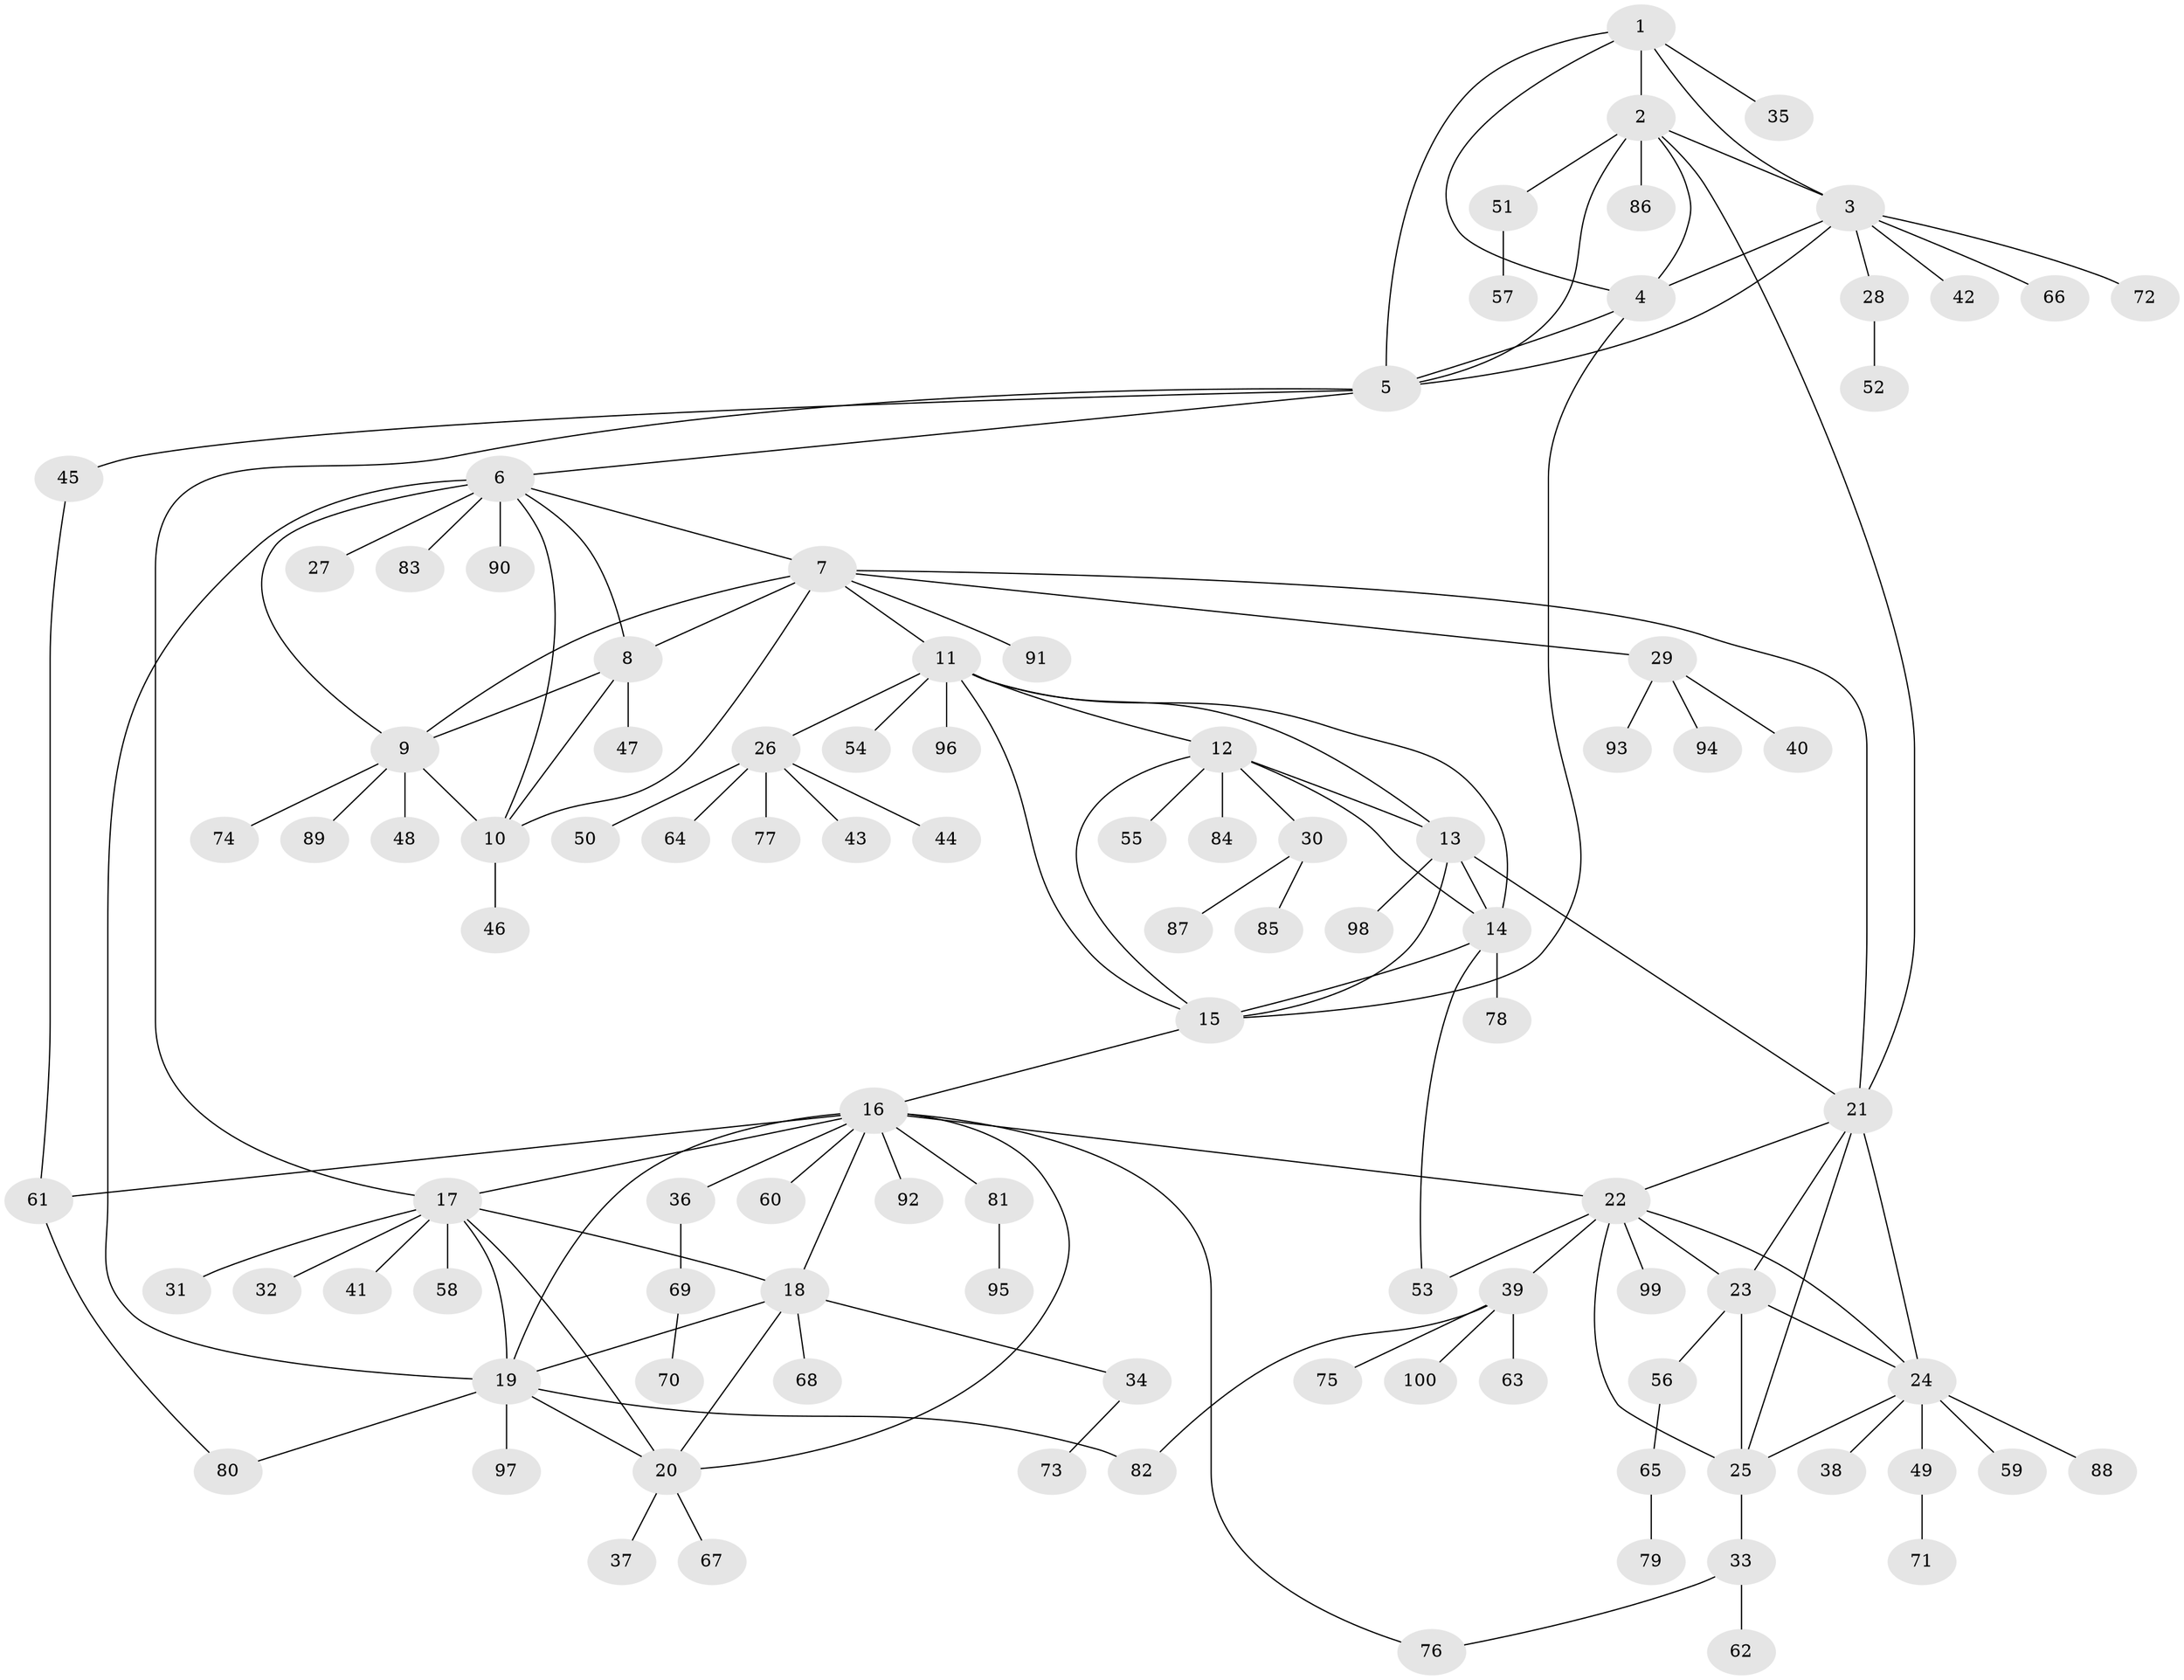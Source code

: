 // coarse degree distribution, {5: 0.0821917808219178, 6: 0.0273972602739726, 12: 0.0136986301369863, 8: 0.0136986301369863, 4: 0.0684931506849315, 10: 0.0136986301369863, 13: 0.0136986301369863, 7: 0.0547945205479452, 1: 0.6027397260273972, 3: 0.0410958904109589, 2: 0.0684931506849315}
// Generated by graph-tools (version 1.1) at 2025/52/02/27/25 19:52:20]
// undirected, 100 vertices, 140 edges
graph export_dot {
graph [start="1"]
  node [color=gray90,style=filled];
  1;
  2;
  3;
  4;
  5;
  6;
  7;
  8;
  9;
  10;
  11;
  12;
  13;
  14;
  15;
  16;
  17;
  18;
  19;
  20;
  21;
  22;
  23;
  24;
  25;
  26;
  27;
  28;
  29;
  30;
  31;
  32;
  33;
  34;
  35;
  36;
  37;
  38;
  39;
  40;
  41;
  42;
  43;
  44;
  45;
  46;
  47;
  48;
  49;
  50;
  51;
  52;
  53;
  54;
  55;
  56;
  57;
  58;
  59;
  60;
  61;
  62;
  63;
  64;
  65;
  66;
  67;
  68;
  69;
  70;
  71;
  72;
  73;
  74;
  75;
  76;
  77;
  78;
  79;
  80;
  81;
  82;
  83;
  84;
  85;
  86;
  87;
  88;
  89;
  90;
  91;
  92;
  93;
  94;
  95;
  96;
  97;
  98;
  99;
  100;
  1 -- 2;
  1 -- 3;
  1 -- 4;
  1 -- 5;
  1 -- 35;
  2 -- 3;
  2 -- 4;
  2 -- 5;
  2 -- 21;
  2 -- 51;
  2 -- 86;
  3 -- 4;
  3 -- 5;
  3 -- 28;
  3 -- 42;
  3 -- 66;
  3 -- 72;
  4 -- 5;
  4 -- 15;
  5 -- 6;
  5 -- 17;
  5 -- 45;
  6 -- 7;
  6 -- 8;
  6 -- 9;
  6 -- 10;
  6 -- 19;
  6 -- 27;
  6 -- 83;
  6 -- 90;
  7 -- 8;
  7 -- 9;
  7 -- 10;
  7 -- 11;
  7 -- 21;
  7 -- 29;
  7 -- 91;
  8 -- 9;
  8 -- 10;
  8 -- 47;
  9 -- 10;
  9 -- 48;
  9 -- 74;
  9 -- 89;
  10 -- 46;
  11 -- 12;
  11 -- 13;
  11 -- 14;
  11 -- 15;
  11 -- 26;
  11 -- 54;
  11 -- 96;
  12 -- 13;
  12 -- 14;
  12 -- 15;
  12 -- 30;
  12 -- 55;
  12 -- 84;
  13 -- 14;
  13 -- 15;
  13 -- 21;
  13 -- 98;
  14 -- 15;
  14 -- 53;
  14 -- 78;
  15 -- 16;
  16 -- 17;
  16 -- 18;
  16 -- 19;
  16 -- 20;
  16 -- 22;
  16 -- 36;
  16 -- 60;
  16 -- 61;
  16 -- 76;
  16 -- 81;
  16 -- 92;
  17 -- 18;
  17 -- 19;
  17 -- 20;
  17 -- 31;
  17 -- 32;
  17 -- 41;
  17 -- 58;
  18 -- 19;
  18 -- 20;
  18 -- 34;
  18 -- 68;
  19 -- 20;
  19 -- 80;
  19 -- 82;
  19 -- 97;
  20 -- 37;
  20 -- 67;
  21 -- 22;
  21 -- 23;
  21 -- 24;
  21 -- 25;
  22 -- 23;
  22 -- 24;
  22 -- 25;
  22 -- 39;
  22 -- 53;
  22 -- 99;
  23 -- 24;
  23 -- 25;
  23 -- 56;
  24 -- 25;
  24 -- 38;
  24 -- 49;
  24 -- 59;
  24 -- 88;
  25 -- 33;
  26 -- 43;
  26 -- 44;
  26 -- 50;
  26 -- 64;
  26 -- 77;
  28 -- 52;
  29 -- 40;
  29 -- 93;
  29 -- 94;
  30 -- 85;
  30 -- 87;
  33 -- 62;
  33 -- 76;
  34 -- 73;
  36 -- 69;
  39 -- 63;
  39 -- 75;
  39 -- 82;
  39 -- 100;
  45 -- 61;
  49 -- 71;
  51 -- 57;
  56 -- 65;
  61 -- 80;
  65 -- 79;
  69 -- 70;
  81 -- 95;
}
